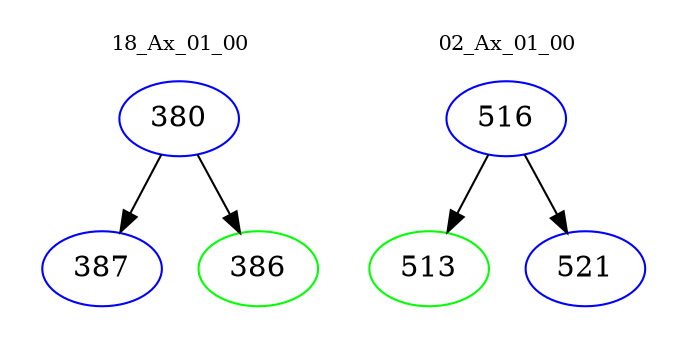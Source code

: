 digraph{
subgraph cluster_0 {
color = white
label = "18_Ax_01_00";
fontsize=10;
T0_380 [label="380", color="blue"]
T0_380 -> T0_387 [color="black"]
T0_387 [label="387", color="blue"]
T0_380 -> T0_386 [color="black"]
T0_386 [label="386", color="green"]
}
subgraph cluster_1 {
color = white
label = "02_Ax_01_00";
fontsize=10;
T1_516 [label="516", color="blue"]
T1_516 -> T1_513 [color="black"]
T1_513 [label="513", color="green"]
T1_516 -> T1_521 [color="black"]
T1_521 [label="521", color="blue"]
}
}
